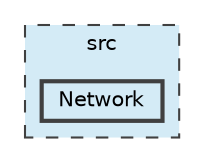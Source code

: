 digraph "src/Network"
{
 // LATEX_PDF_SIZE
  bgcolor="transparent";
  edge [fontname=Helvetica,fontsize=10,labelfontname=Helvetica,labelfontsize=10];
  node [fontname=Helvetica,fontsize=10,shape=box,height=0.2,width=0.4];
  compound=true
  subgraph clusterdir_68267d1309a1af8e8297ef4c3efbcdba {
    graph [ bgcolor="#d4ebf6", pencolor="grey25", label="src", fontname=Helvetica,fontsize=10 style="filled,dashed", URL="dir_68267d1309a1af8e8297ef4c3efbcdba.html",tooltip=""]
  dir_0c0333544ec44c57ec7d33d873fe36a2 [label="Network", fillcolor="#d4ebf6", color="grey25", style="filled,bold", URL="dir_0c0333544ec44c57ec7d33d873fe36a2.html",tooltip=""];
  }
}
